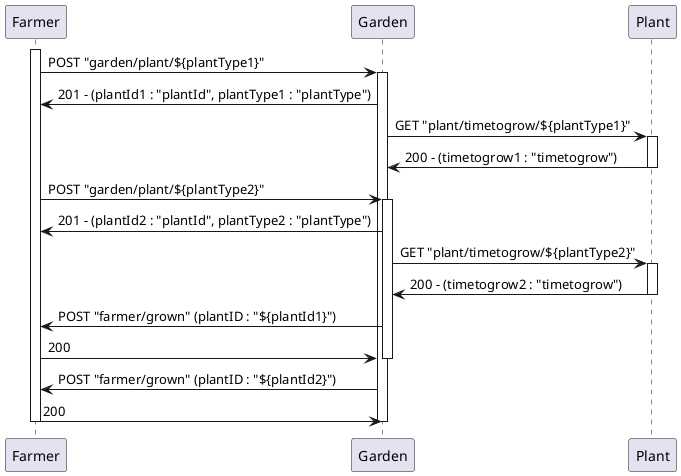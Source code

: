 @startuml

participant "Farmer" as FA
participant "Garden" as GA
participant "Plant" as PL

activate FA

FA -> GA : POST "garden/plant/${plantType1}"
activate GA
GA -> FA : 201 - (plantId1 : "plantId", plantType1 : "plantType")

GA -> PL : GET "plant/timetogrow/${plantType1}"
activate PL
PL -> GA : 200 - (timetogrow1 : "timetogrow")
deactivate PL

FA -> GA :  POST "garden/plant/${plantType2}"
activate GA
GA -> FA : 201 - (plantId2 : "plantId", plantType2 : "plantType")

GA -> PL : GET "plant/timetogrow/${plantType2}"
activate PL
PL -> GA : 200 - (timetogrow2 : "timetogrow")
deactivate PL


GA -> FA : POST "farmer/grown" (plantID : "${plantId1}")
FA -> GA : 200
deactivate GA

GA -> FA : POST "farmer/grown" (plantID : "${plantId2}")
FA -> GA : 200
deactivate GA

deactivate FA

@enduml
